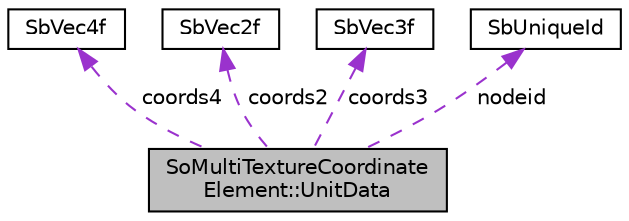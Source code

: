digraph "SoMultiTextureCoordinateElement::UnitData"
{
 // LATEX_PDF_SIZE
  edge [fontname="Helvetica",fontsize="10",labelfontname="Helvetica",labelfontsize="10"];
  node [fontname="Helvetica",fontsize="10",shape=record];
  Node1 [label="SoMultiTextureCoordinate\lElement::UnitData",height=0.2,width=0.4,color="black", fillcolor="grey75", style="filled", fontcolor="black",tooltip=" "];
  Node2 -> Node1 [dir="back",color="darkorchid3",fontsize="10",style="dashed",label=" coords4" ,fontname="Helvetica"];
  Node2 [label="SbVec4f",height=0.2,width=0.4,color="black", fillcolor="white", style="filled",URL="$classSbVec4f.html",tooltip="The SbVec4f class is a 4 dimensional vector with floating point coordinates."];
  Node3 -> Node1 [dir="back",color="darkorchid3",fontsize="10",style="dashed",label=" coords2" ,fontname="Helvetica"];
  Node3 [label="SbVec2f",height=0.2,width=0.4,color="black", fillcolor="white", style="filled",URL="$classSbVec2f.html",tooltip="The SbVec2f class is a 2 dimensional vector with floating point coordinates."];
  Node4 -> Node1 [dir="back",color="darkorchid3",fontsize="10",style="dashed",label=" coords3" ,fontname="Helvetica"];
  Node4 [label="SbVec3f",height=0.2,width=0.4,color="black", fillcolor="white", style="filled",URL="$classSbVec3f.html",tooltip="The SbVec3f class is a 3 dimensional vector with floating point coordinates."];
  Node5 -> Node1 [dir="back",color="darkorchid3",fontsize="10",style="dashed",label=" nodeid" ,fontname="Helvetica"];
  Node5 [label="SbUniqueId",height=0.2,width=0.4,color="black", fillcolor="white", style="filled",URL="$classSbUniqueId.html",tooltip="SbUniqueId is an integer type for node identifiers."];
}
